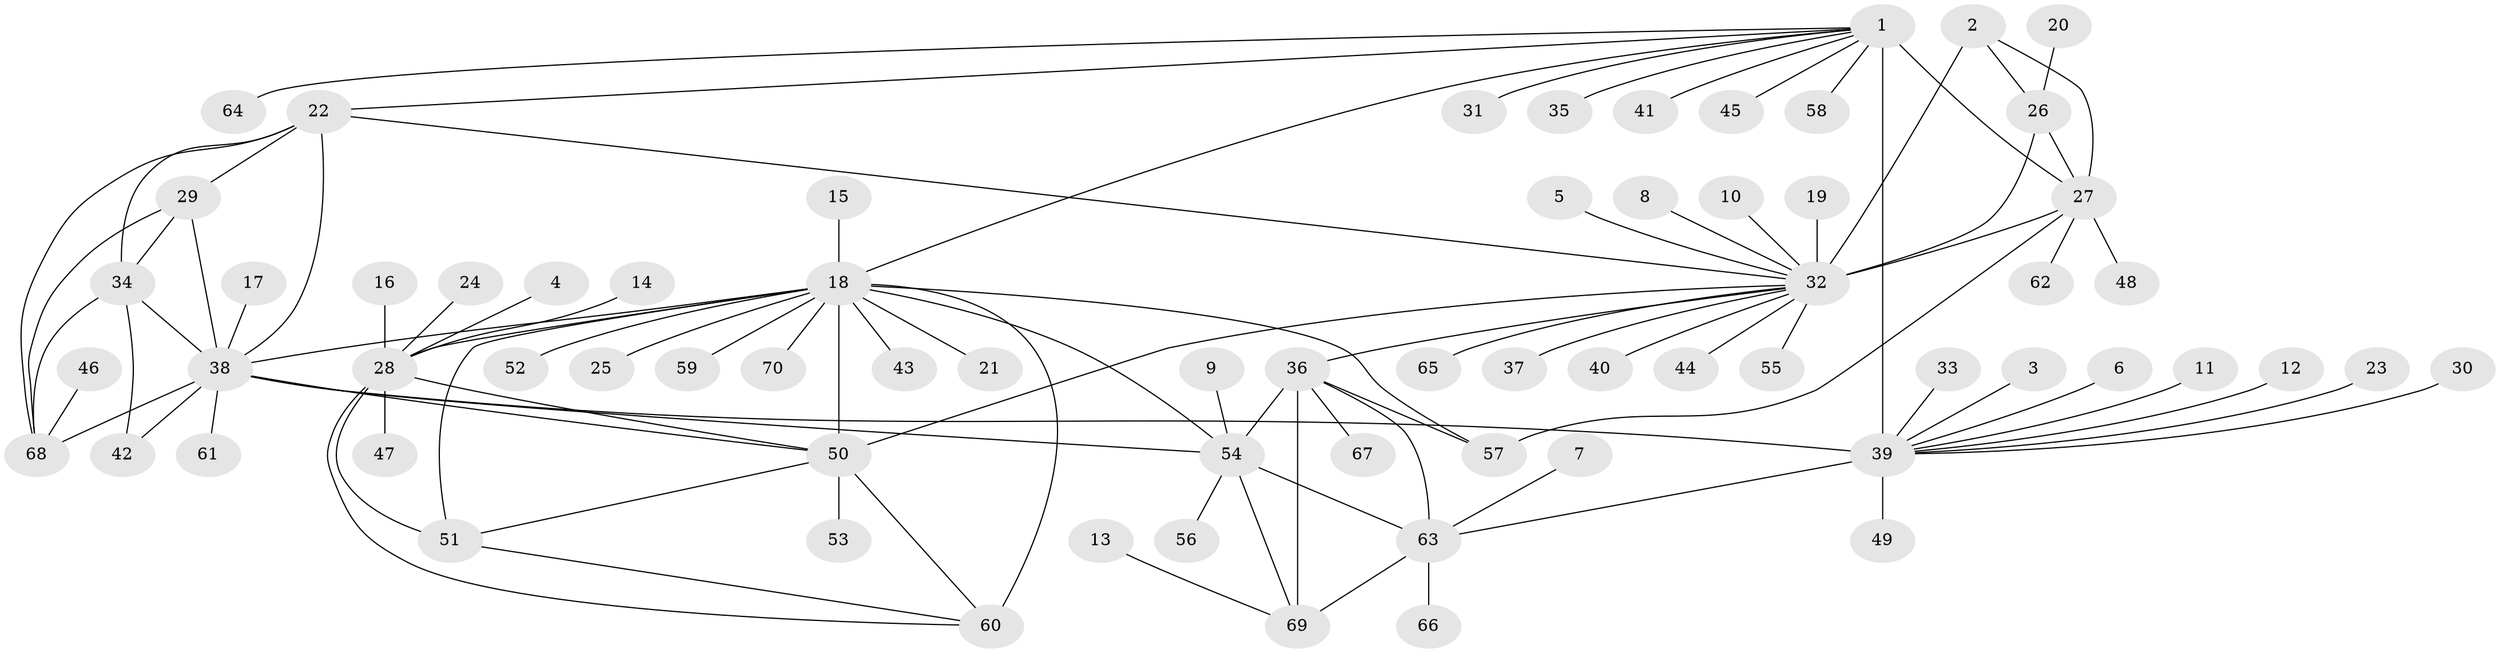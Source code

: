 // original degree distribution, {7: 0.02142857142857143, 10: 0.05714285714285714, 8: 0.05714285714285714, 12: 0.02857142857142857, 6: 0.02142857142857143, 9: 0.03571428571428571, 11: 0.02142857142857143, 13: 0.007142857142857143, 1: 0.6142857142857143, 3: 0.02857142857142857, 2: 0.09285714285714286, 4: 0.014285714285714285}
// Generated by graph-tools (version 1.1) at 2025/50/03/09/25 03:50:31]
// undirected, 70 vertices, 98 edges
graph export_dot {
graph [start="1"]
  node [color=gray90,style=filled];
  1;
  2;
  3;
  4;
  5;
  6;
  7;
  8;
  9;
  10;
  11;
  12;
  13;
  14;
  15;
  16;
  17;
  18;
  19;
  20;
  21;
  22;
  23;
  24;
  25;
  26;
  27;
  28;
  29;
  30;
  31;
  32;
  33;
  34;
  35;
  36;
  37;
  38;
  39;
  40;
  41;
  42;
  43;
  44;
  45;
  46;
  47;
  48;
  49;
  50;
  51;
  52;
  53;
  54;
  55;
  56;
  57;
  58;
  59;
  60;
  61;
  62;
  63;
  64;
  65;
  66;
  67;
  68;
  69;
  70;
  1 -- 18 [weight=2.0];
  1 -- 22 [weight=1.0];
  1 -- 27 [weight=1.0];
  1 -- 31 [weight=1.0];
  1 -- 35 [weight=1.0];
  1 -- 39 [weight=12.0];
  1 -- 41 [weight=1.0];
  1 -- 45 [weight=1.0];
  1 -- 58 [weight=1.0];
  1 -- 64 [weight=1.0];
  2 -- 26 [weight=1.0];
  2 -- 27 [weight=1.0];
  2 -- 32 [weight=4.0];
  3 -- 39 [weight=1.0];
  4 -- 28 [weight=1.0];
  5 -- 32 [weight=1.0];
  6 -- 39 [weight=1.0];
  7 -- 63 [weight=1.0];
  8 -- 32 [weight=1.0];
  9 -- 54 [weight=1.0];
  10 -- 32 [weight=1.0];
  11 -- 39 [weight=1.0];
  12 -- 39 [weight=1.0];
  13 -- 69 [weight=1.0];
  14 -- 28 [weight=1.0];
  15 -- 18 [weight=1.0];
  16 -- 28 [weight=1.0];
  17 -- 38 [weight=1.0];
  18 -- 21 [weight=1.0];
  18 -- 25 [weight=1.0];
  18 -- 28 [weight=3.0];
  18 -- 38 [weight=1.0];
  18 -- 43 [weight=1.0];
  18 -- 50 [weight=3.0];
  18 -- 51 [weight=3.0];
  18 -- 52 [weight=1.0];
  18 -- 54 [weight=1.0];
  18 -- 57 [weight=1.0];
  18 -- 59 [weight=1.0];
  18 -- 60 [weight=3.0];
  18 -- 70 [weight=1.0];
  19 -- 32 [weight=1.0];
  20 -- 26 [weight=1.0];
  22 -- 29 [weight=1.0];
  22 -- 32 [weight=1.0];
  22 -- 34 [weight=1.0];
  22 -- 38 [weight=3.0];
  22 -- 68 [weight=1.0];
  23 -- 39 [weight=1.0];
  24 -- 28 [weight=1.0];
  26 -- 27 [weight=1.0];
  26 -- 32 [weight=4.0];
  27 -- 32 [weight=4.0];
  27 -- 48 [weight=1.0];
  27 -- 57 [weight=1.0];
  27 -- 62 [weight=1.0];
  28 -- 47 [weight=1.0];
  28 -- 50 [weight=1.0];
  28 -- 51 [weight=1.0];
  28 -- 60 [weight=1.0];
  29 -- 34 [weight=1.0];
  29 -- 38 [weight=3.0];
  29 -- 68 [weight=1.0];
  30 -- 39 [weight=1.0];
  32 -- 36 [weight=2.0];
  32 -- 37 [weight=1.0];
  32 -- 40 [weight=1.0];
  32 -- 44 [weight=1.0];
  32 -- 50 [weight=1.0];
  32 -- 55 [weight=1.0];
  32 -- 65 [weight=1.0];
  33 -- 39 [weight=1.0];
  34 -- 38 [weight=3.0];
  34 -- 42 [weight=1.0];
  34 -- 68 [weight=1.0];
  36 -- 54 [weight=3.0];
  36 -- 57 [weight=1.0];
  36 -- 63 [weight=6.0];
  36 -- 67 [weight=1.0];
  36 -- 69 [weight=3.0];
  38 -- 39 [weight=1.0];
  38 -- 42 [weight=1.0];
  38 -- 50 [weight=1.0];
  38 -- 54 [weight=1.0];
  38 -- 61 [weight=1.0];
  38 -- 68 [weight=3.0];
  39 -- 49 [weight=1.0];
  39 -- 63 [weight=1.0];
  46 -- 68 [weight=1.0];
  50 -- 51 [weight=1.0];
  50 -- 53 [weight=1.0];
  50 -- 60 [weight=1.0];
  51 -- 60 [weight=1.0];
  54 -- 56 [weight=1.0];
  54 -- 63 [weight=2.0];
  54 -- 69 [weight=1.0];
  63 -- 66 [weight=1.0];
  63 -- 69 [weight=2.0];
}
